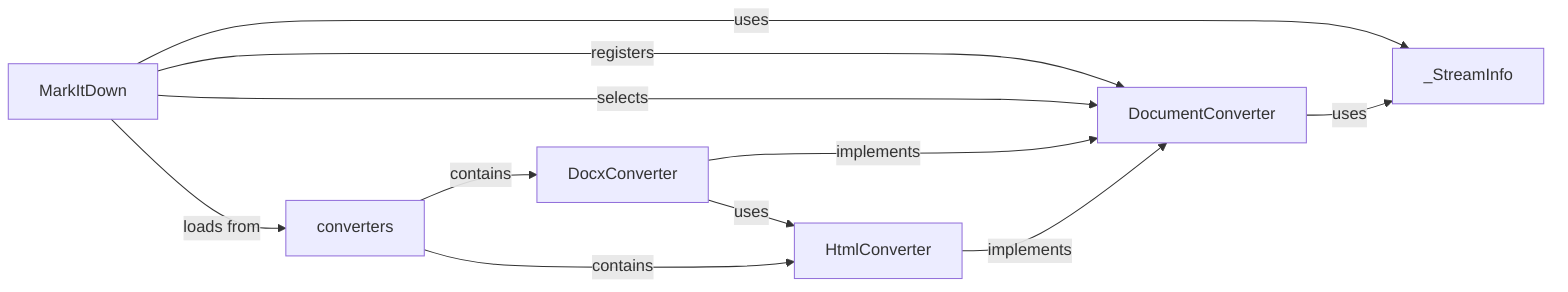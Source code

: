 graph LR
    DocumentConverter["DocumentConverter"]
    MarkItDown["MarkItDown"]
    converters["converters"]
    HtmlConverter["HtmlConverter"]
    DocxConverter["DocxConverter"]
    _StreamInfo["_StreamInfo"]
    MarkItDown -- "registers" --> DocumentConverter
    MarkItDown -- "selects" --> DocumentConverter
    MarkItDown -- "uses" --> _StreamInfo
    DocumentConverter -- "uses" --> _StreamInfo
    DocxConverter -- "implements" --> DocumentConverter
    HtmlConverter -- "implements" --> DocumentConverter
    DocxConverter -- "uses" --> HtmlConverter
    converters -- "contains" --> DocxConverter
    converters -- "contains" --> HtmlConverter
    MarkItDown -- "loads from" --> converters
    click DocumentConverter href "./DocumentConverter.md" "Details"
    click MarkItDown href "./MarkItDown.md" "Details"
    click HtmlConverter href "./HtmlConverter.md" "Details"
    click DocxConverter href "./DocxConverter.md" "Details"